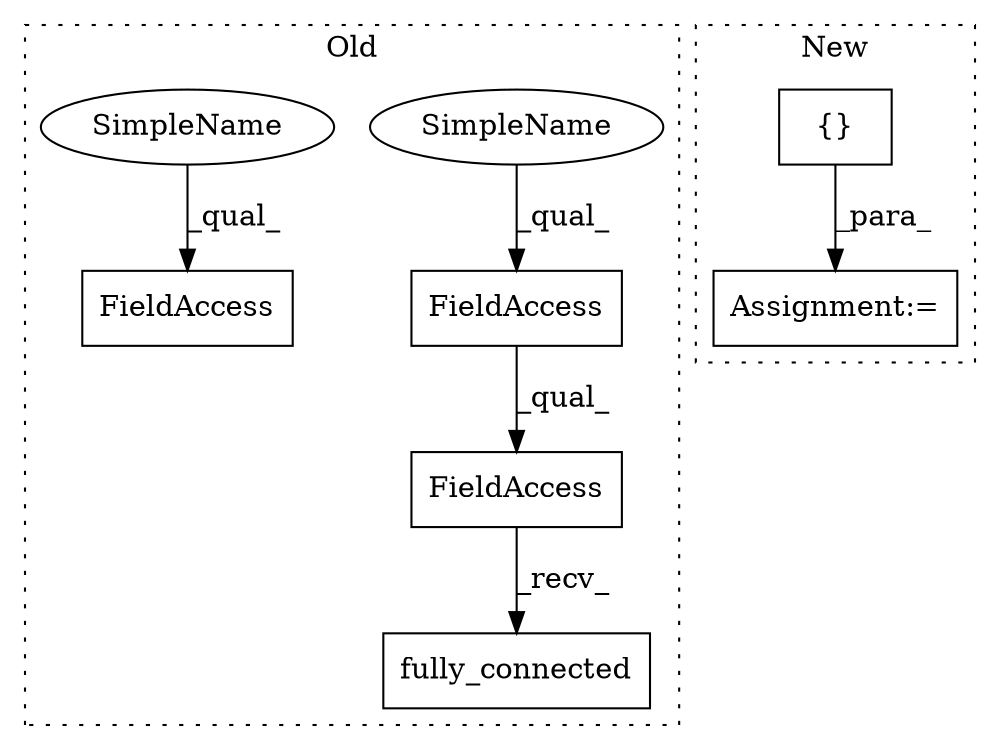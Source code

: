 digraph G {
subgraph cluster0 {
1 [label="fully_connected" a="32" s="735,755" l="16,1" shape="box"];
3 [label="FieldAccess" a="22" s="711" l="23" shape="box"];
4 [label="FieldAccess" a="22" s="711" l="18" shape="box"];
5 [label="FieldAccess" a="22" s="679" l="18" shape="box"];
7 [label="SimpleName" a="42" s="711" l="10" shape="ellipse"];
8 [label="SimpleName" a="42" s="679" l="10" shape="ellipse"];
label = "Old";
style="dotted";
}
subgraph cluster1 {
2 [label="{}" a="4" s="735,741" l="1,1" shape="box"];
6 [label="Assignment:=" a="7" s="680" l="1" shape="box"];
label = "New";
style="dotted";
}
2 -> 6 [label="_para_"];
3 -> 1 [label="_recv_"];
4 -> 3 [label="_qual_"];
7 -> 4 [label="_qual_"];
8 -> 5 [label="_qual_"];
}